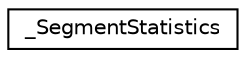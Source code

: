 digraph "Graphical Class Hierarchy"
{
  edge [fontname="Helvetica",fontsize="10",labelfontname="Helvetica",labelfontsize="10"];
  node [fontname="Helvetica",fontsize="10",shape=record];
  rankdir="LR";
  Node1 [label="_SegmentStatistics",height=0.2,width=0.4,color="black", fillcolor="white", style="filled",URL="$struct___segment_statistics.html"];
}
